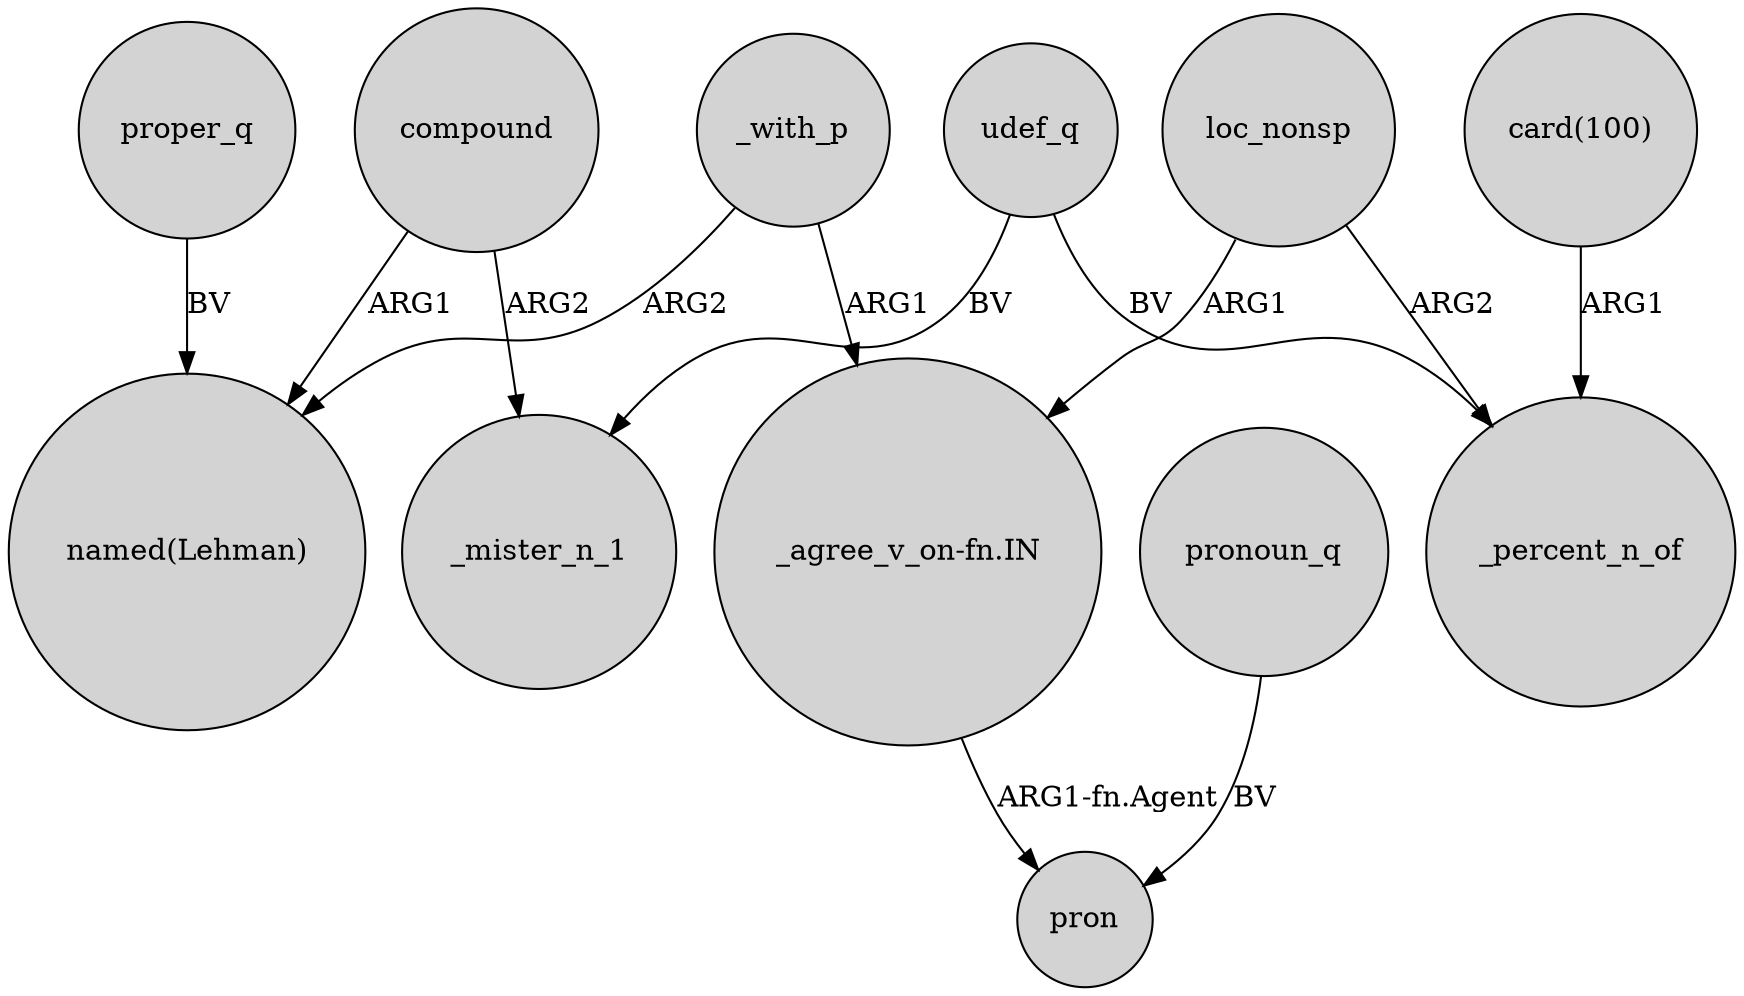 digraph {
	node [shape=circle style=filled]
	udef_q -> _mister_n_1 [label=BV]
	_with_p -> "_agree_v_on-fn.IN" [label=ARG1]
	loc_nonsp -> _percent_n_of [label=ARG2]
	udef_q -> _percent_n_of [label=BV]
	"_agree_v_on-fn.IN" -> pron [label="ARG1-fn.Agent"]
	"card(100)" -> _percent_n_of [label=ARG1]
	_with_p -> "named(Lehman)" [label=ARG2]
	compound -> "named(Lehman)" [label=ARG1]
	loc_nonsp -> "_agree_v_on-fn.IN" [label=ARG1]
	proper_q -> "named(Lehman)" [label=BV]
	compound -> _mister_n_1 [label=ARG2]
	pronoun_q -> pron [label=BV]
}
